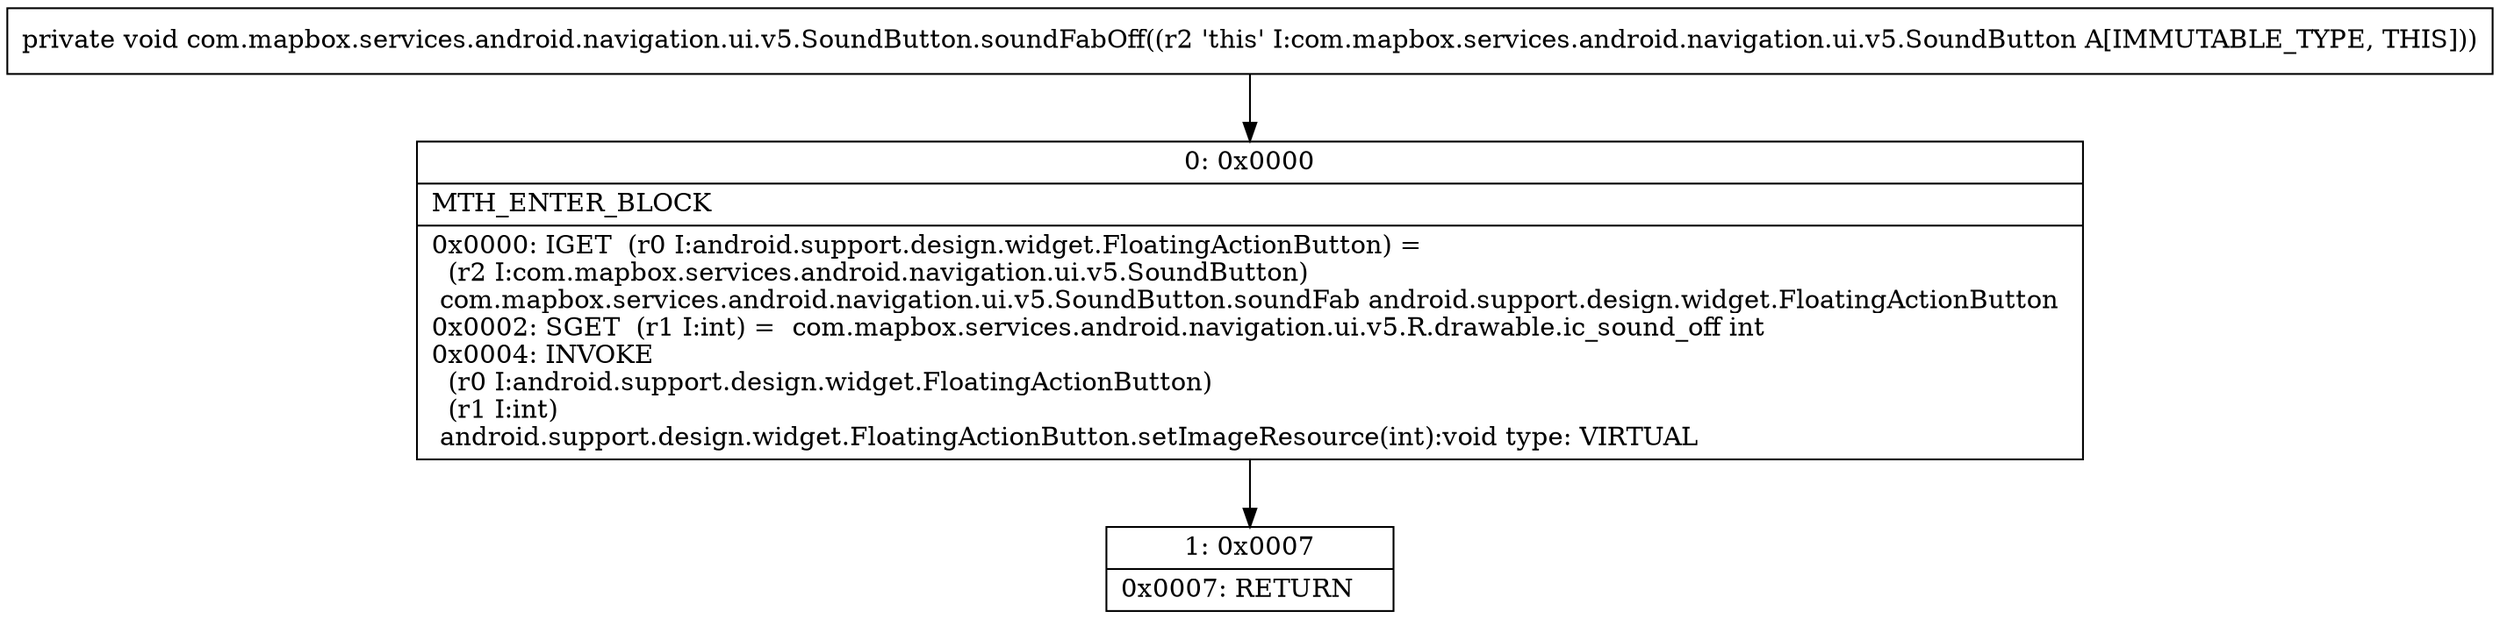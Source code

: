 digraph "CFG forcom.mapbox.services.android.navigation.ui.v5.SoundButton.soundFabOff()V" {
Node_0 [shape=record,label="{0\:\ 0x0000|MTH_ENTER_BLOCK\l|0x0000: IGET  (r0 I:android.support.design.widget.FloatingActionButton) = \l  (r2 I:com.mapbox.services.android.navigation.ui.v5.SoundButton)\l com.mapbox.services.android.navigation.ui.v5.SoundButton.soundFab android.support.design.widget.FloatingActionButton \l0x0002: SGET  (r1 I:int) =  com.mapbox.services.android.navigation.ui.v5.R.drawable.ic_sound_off int \l0x0004: INVOKE  \l  (r0 I:android.support.design.widget.FloatingActionButton)\l  (r1 I:int)\l android.support.design.widget.FloatingActionButton.setImageResource(int):void type: VIRTUAL \l}"];
Node_1 [shape=record,label="{1\:\ 0x0007|0x0007: RETURN   \l}"];
MethodNode[shape=record,label="{private void com.mapbox.services.android.navigation.ui.v5.SoundButton.soundFabOff((r2 'this' I:com.mapbox.services.android.navigation.ui.v5.SoundButton A[IMMUTABLE_TYPE, THIS])) }"];
MethodNode -> Node_0;
Node_0 -> Node_1;
}

